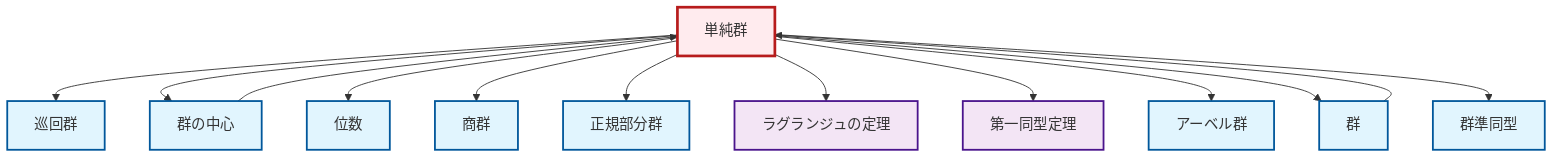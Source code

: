 graph TD
    classDef definition fill:#e1f5fe,stroke:#01579b,stroke-width:2px
    classDef theorem fill:#f3e5f5,stroke:#4a148c,stroke-width:2px
    classDef axiom fill:#fff3e0,stroke:#e65100,stroke-width:2px
    classDef example fill:#e8f5e9,stroke:#1b5e20,stroke-width:2px
    classDef current fill:#ffebee,stroke:#b71c1c,stroke-width:3px
    def-abelian-group["アーベル群"]:::definition
    def-normal-subgroup["正規部分群"]:::definition
    def-homomorphism["群準同型"]:::definition
    def-simple-group["単純群"]:::definition
    thm-lagrange["ラグランジュの定理"]:::theorem
    def-order["位数"]:::definition
    def-quotient-group["商群"]:::definition
    thm-first-isomorphism["第一同型定理"]:::theorem
    def-cyclic-group["巡回群"]:::definition
    def-group["群"]:::definition
    def-center-of-group["群の中心"]:::definition
    def-group --> def-simple-group
    def-center-of-group --> def-simple-group
    def-simple-group --> def-cyclic-group
    def-simple-group --> def-center-of-group
    def-simple-group --> def-order
    def-simple-group --> def-quotient-group
    def-simple-group --> def-normal-subgroup
    def-simple-group --> thm-lagrange
    def-simple-group --> thm-first-isomorphism
    def-simple-group --> def-abelian-group
    def-simple-group --> def-group
    def-simple-group --> def-homomorphism
    class def-simple-group current